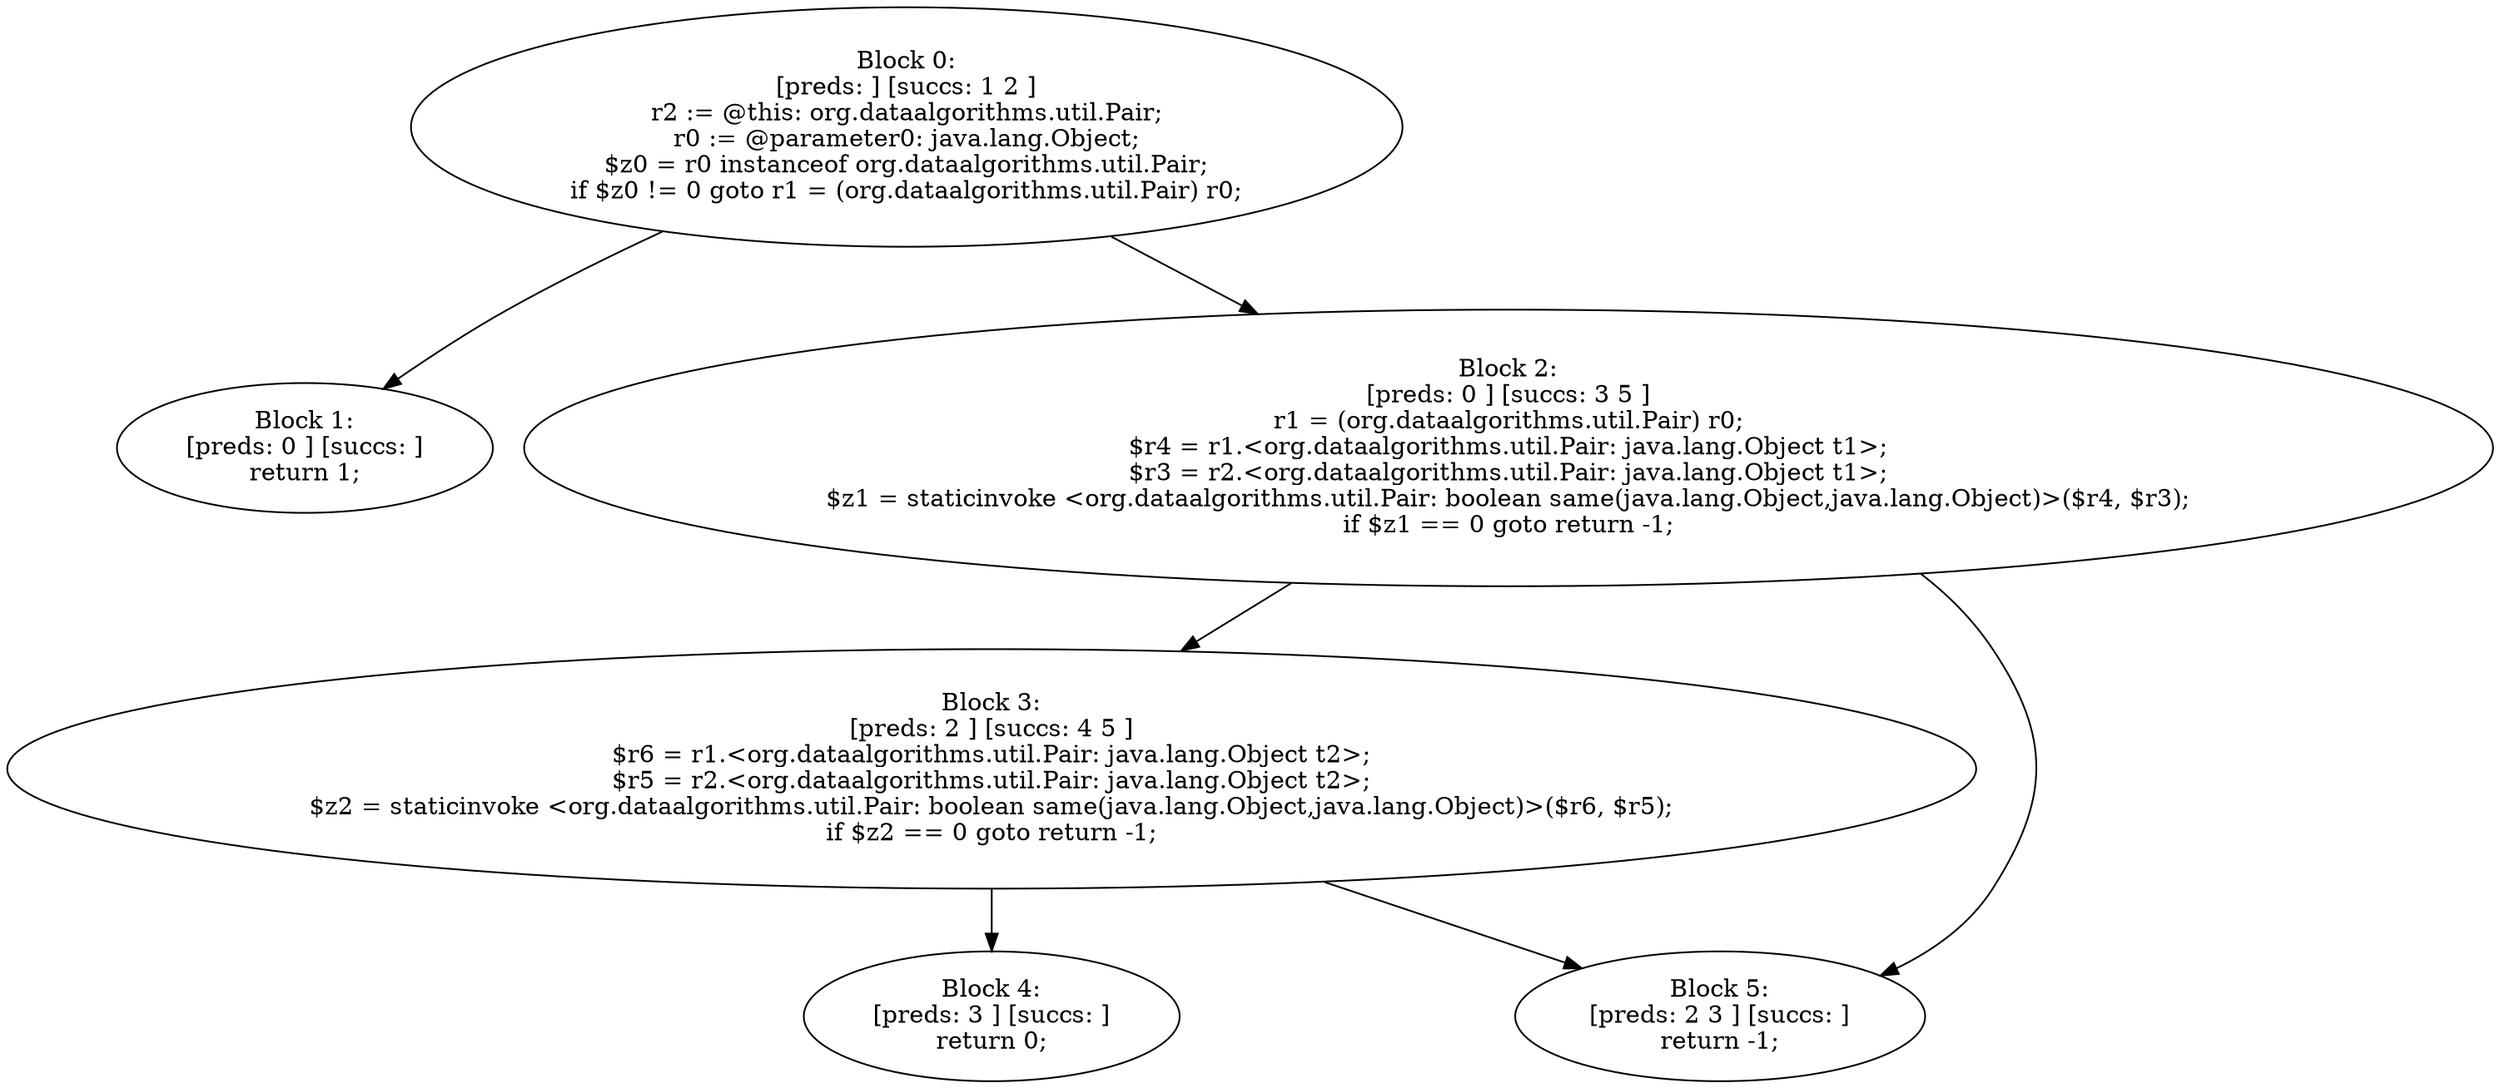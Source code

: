 digraph "unitGraph" {
    "Block 0:
[preds: ] [succs: 1 2 ]
r2 := @this: org.dataalgorithms.util.Pair;
r0 := @parameter0: java.lang.Object;
$z0 = r0 instanceof org.dataalgorithms.util.Pair;
if $z0 != 0 goto r1 = (org.dataalgorithms.util.Pair) r0;
"
    "Block 1:
[preds: 0 ] [succs: ]
return 1;
"
    "Block 2:
[preds: 0 ] [succs: 3 5 ]
r1 = (org.dataalgorithms.util.Pair) r0;
$r4 = r1.<org.dataalgorithms.util.Pair: java.lang.Object t1>;
$r3 = r2.<org.dataalgorithms.util.Pair: java.lang.Object t1>;
$z1 = staticinvoke <org.dataalgorithms.util.Pair: boolean same(java.lang.Object,java.lang.Object)>($r4, $r3);
if $z1 == 0 goto return -1;
"
    "Block 3:
[preds: 2 ] [succs: 4 5 ]
$r6 = r1.<org.dataalgorithms.util.Pair: java.lang.Object t2>;
$r5 = r2.<org.dataalgorithms.util.Pair: java.lang.Object t2>;
$z2 = staticinvoke <org.dataalgorithms.util.Pair: boolean same(java.lang.Object,java.lang.Object)>($r6, $r5);
if $z2 == 0 goto return -1;
"
    "Block 4:
[preds: 3 ] [succs: ]
return 0;
"
    "Block 5:
[preds: 2 3 ] [succs: ]
return -1;
"
    "Block 0:
[preds: ] [succs: 1 2 ]
r2 := @this: org.dataalgorithms.util.Pair;
r0 := @parameter0: java.lang.Object;
$z0 = r0 instanceof org.dataalgorithms.util.Pair;
if $z0 != 0 goto r1 = (org.dataalgorithms.util.Pair) r0;
"->"Block 1:
[preds: 0 ] [succs: ]
return 1;
";
    "Block 0:
[preds: ] [succs: 1 2 ]
r2 := @this: org.dataalgorithms.util.Pair;
r0 := @parameter0: java.lang.Object;
$z0 = r0 instanceof org.dataalgorithms.util.Pair;
if $z0 != 0 goto r1 = (org.dataalgorithms.util.Pair) r0;
"->"Block 2:
[preds: 0 ] [succs: 3 5 ]
r1 = (org.dataalgorithms.util.Pair) r0;
$r4 = r1.<org.dataalgorithms.util.Pair: java.lang.Object t1>;
$r3 = r2.<org.dataalgorithms.util.Pair: java.lang.Object t1>;
$z1 = staticinvoke <org.dataalgorithms.util.Pair: boolean same(java.lang.Object,java.lang.Object)>($r4, $r3);
if $z1 == 0 goto return -1;
";
    "Block 2:
[preds: 0 ] [succs: 3 5 ]
r1 = (org.dataalgorithms.util.Pair) r0;
$r4 = r1.<org.dataalgorithms.util.Pair: java.lang.Object t1>;
$r3 = r2.<org.dataalgorithms.util.Pair: java.lang.Object t1>;
$z1 = staticinvoke <org.dataalgorithms.util.Pair: boolean same(java.lang.Object,java.lang.Object)>($r4, $r3);
if $z1 == 0 goto return -1;
"->"Block 3:
[preds: 2 ] [succs: 4 5 ]
$r6 = r1.<org.dataalgorithms.util.Pair: java.lang.Object t2>;
$r5 = r2.<org.dataalgorithms.util.Pair: java.lang.Object t2>;
$z2 = staticinvoke <org.dataalgorithms.util.Pair: boolean same(java.lang.Object,java.lang.Object)>($r6, $r5);
if $z2 == 0 goto return -1;
";
    "Block 2:
[preds: 0 ] [succs: 3 5 ]
r1 = (org.dataalgorithms.util.Pair) r0;
$r4 = r1.<org.dataalgorithms.util.Pair: java.lang.Object t1>;
$r3 = r2.<org.dataalgorithms.util.Pair: java.lang.Object t1>;
$z1 = staticinvoke <org.dataalgorithms.util.Pair: boolean same(java.lang.Object,java.lang.Object)>($r4, $r3);
if $z1 == 0 goto return -1;
"->"Block 5:
[preds: 2 3 ] [succs: ]
return -1;
";
    "Block 3:
[preds: 2 ] [succs: 4 5 ]
$r6 = r1.<org.dataalgorithms.util.Pair: java.lang.Object t2>;
$r5 = r2.<org.dataalgorithms.util.Pair: java.lang.Object t2>;
$z2 = staticinvoke <org.dataalgorithms.util.Pair: boolean same(java.lang.Object,java.lang.Object)>($r6, $r5);
if $z2 == 0 goto return -1;
"->"Block 4:
[preds: 3 ] [succs: ]
return 0;
";
    "Block 3:
[preds: 2 ] [succs: 4 5 ]
$r6 = r1.<org.dataalgorithms.util.Pair: java.lang.Object t2>;
$r5 = r2.<org.dataalgorithms.util.Pair: java.lang.Object t2>;
$z2 = staticinvoke <org.dataalgorithms.util.Pair: boolean same(java.lang.Object,java.lang.Object)>($r6, $r5);
if $z2 == 0 goto return -1;
"->"Block 5:
[preds: 2 3 ] [succs: ]
return -1;
";
}

